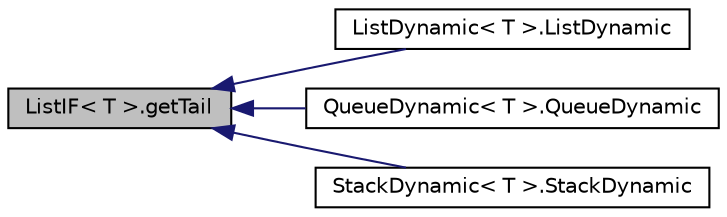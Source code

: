 digraph G
{
  edge [fontname="Helvetica",fontsize="10",labelfontname="Helvetica",labelfontsize="10"];
  node [fontname="Helvetica",fontsize="10",shape=record];
  rankdir="LR";
  Node1 [label="ListIF\< T \>.getTail",height=0.2,width=0.4,color="black", fillcolor="grey75", style="filled" fontcolor="black"];
  Node1 -> Node2 [dir="back",color="midnightblue",fontsize="10",style="solid",fontname="Helvetica"];
  Node2 [label="ListDynamic\< T \>.ListDynamic",height=0.2,width=0.4,color="black", fillcolor="white", style="filled",URL="$d0/def/classListDynamic_3_01T_01_4.html#a1812462228222a3a63b8d5601765e492"];
  Node1 -> Node3 [dir="back",color="midnightblue",fontsize="10",style="solid",fontname="Helvetica"];
  Node3 [label="QueueDynamic\< T \>.QueueDynamic",height=0.2,width=0.4,color="black", fillcolor="white", style="filled",URL="$d6/d53/classQueueDynamic_3_01T_01_4.html#a9e8083bb5b43fd6772637c8811baeb11"];
  Node1 -> Node4 [dir="back",color="midnightblue",fontsize="10",style="solid",fontname="Helvetica"];
  Node4 [label="StackDynamic\< T \>.StackDynamic",height=0.2,width=0.4,color="black", fillcolor="white", style="filled",URL="$d1/d1a/classStackDynamic_3_01T_01_4.html#a2c4180d38cdc56e25aaabdfb24477288"];
}
